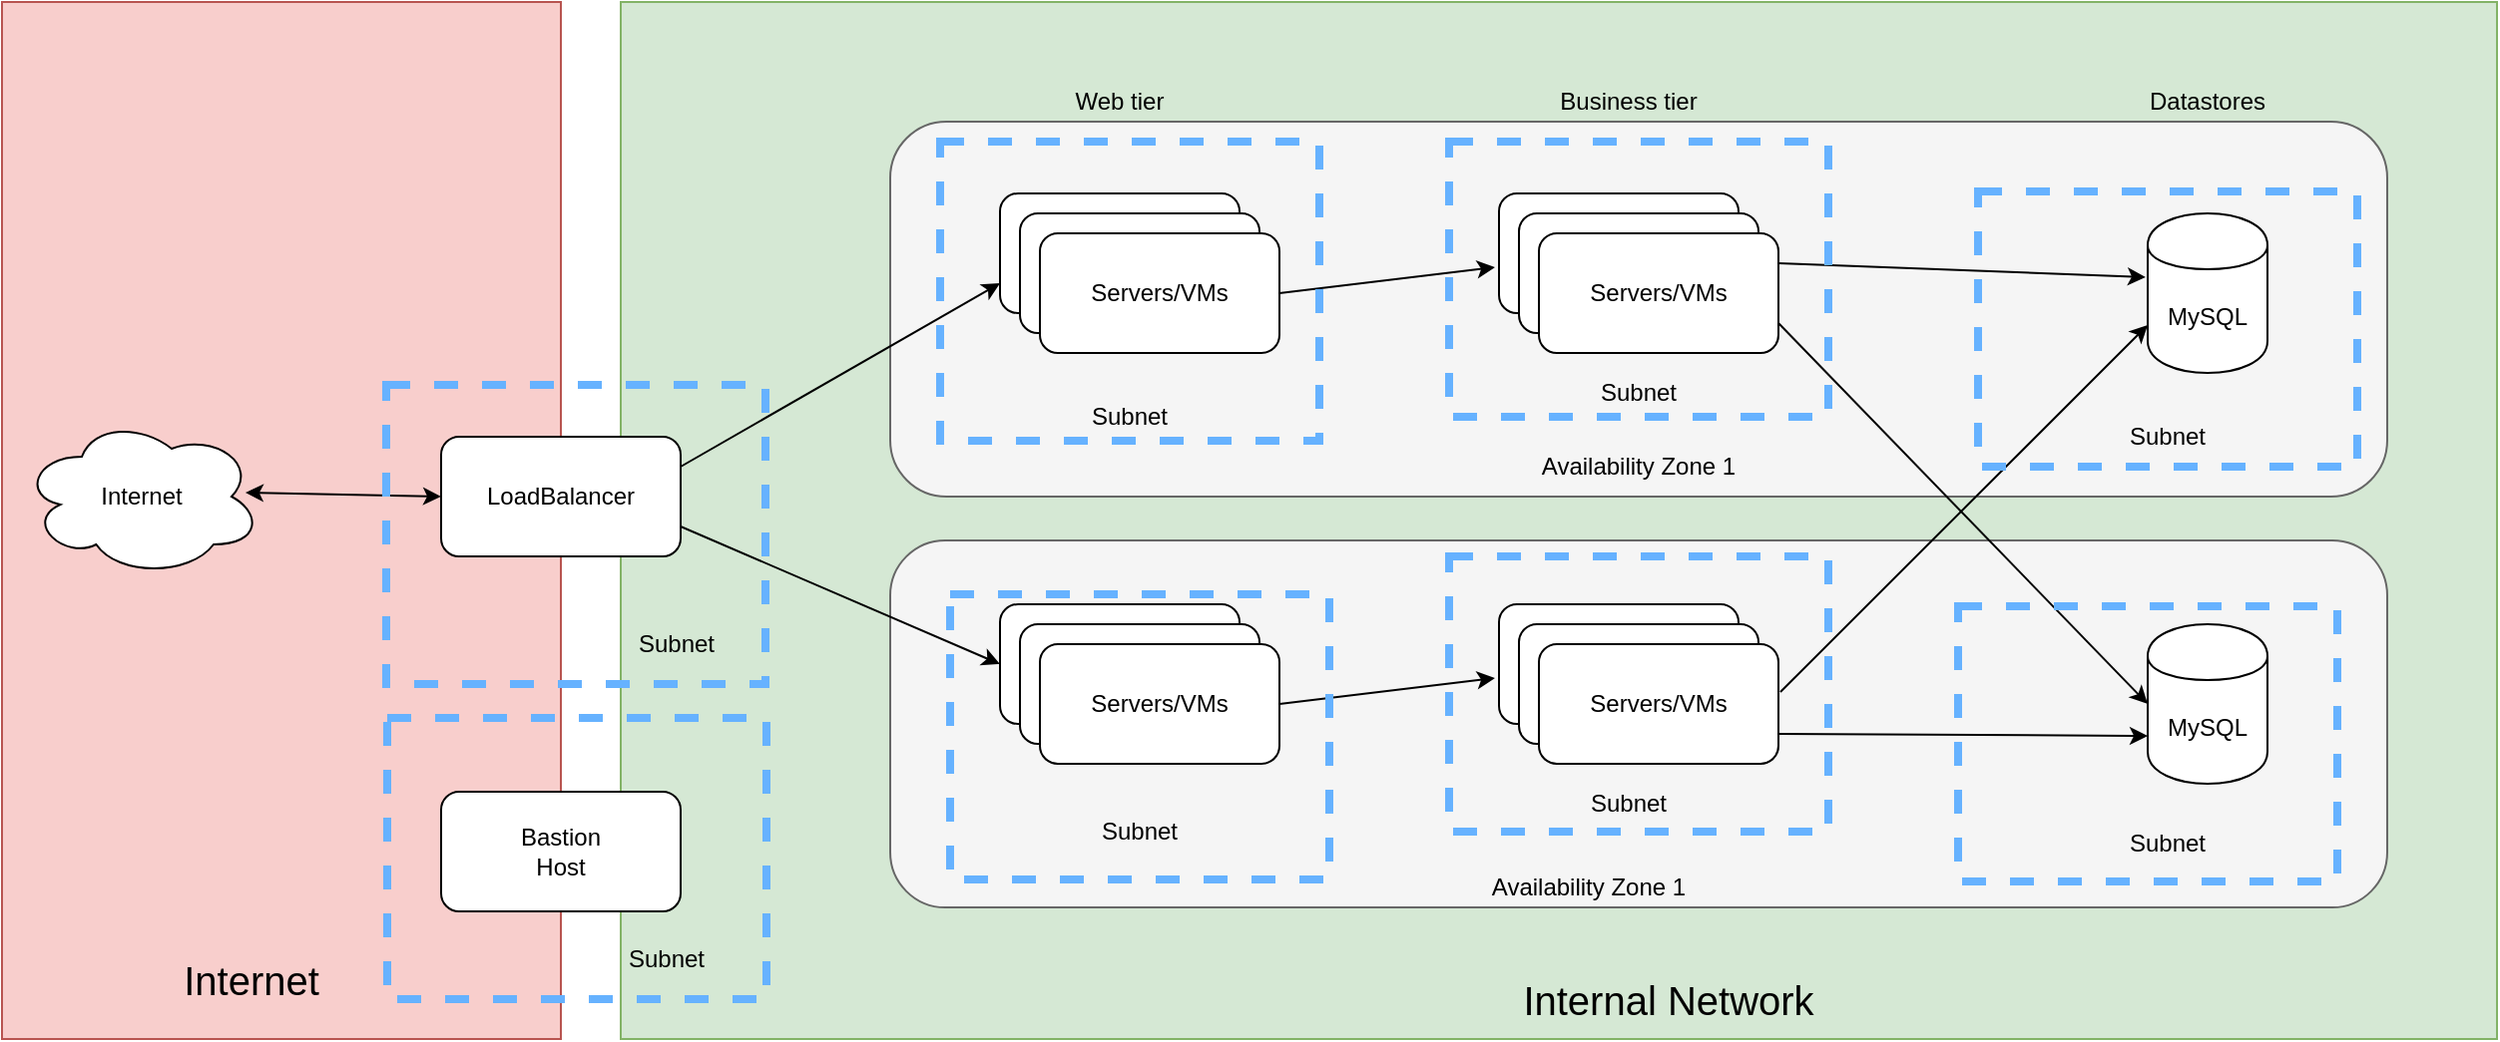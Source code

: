<mxfile version="12.2.2" type="device" pages="1"><diagram id="VNUok8skFLnJ7xhBNB8m" name="Page-1"><mxGraphModel dx="1408" dy="802" grid="1" gridSize="10" guides="1" tooltips="1" connect="1" arrows="1" fold="1" page="1" pageScale="1" pageWidth="850" pageHeight="1100" math="0" shadow="0"><root><mxCell id="0"/><mxCell id="1" parent="0"/><mxCell id="DwAmPATilnn_w57PiXnW-4" value="" style="rounded=0;whiteSpace=wrap;html=1;fillColor=#d5e8d4;strokeColor=#82b366;" vertex="1" parent="1"><mxGeometry x="320" y="30" width="940" height="520" as="geometry"/></mxCell><mxCell id="DwAmPATilnn_w57PiXnW-2" value="" style="rounded=0;whiteSpace=wrap;html=1;fillColor=#f8cecc;strokeColor=#b85450;" vertex="1" parent="1"><mxGeometry x="10" y="30" width="280" height="520" as="geometry"/></mxCell><mxCell id="z1BXoBs8MxJz5iU_pHqx-36" value="" style="rounded=1;whiteSpace=wrap;html=1;fillColor=#f5f5f5;strokeColor=#666666;fontColor=#333333;" parent="1" vertex="1"><mxGeometry x="455" y="90" width="750" height="188" as="geometry"/></mxCell><mxCell id="z1BXoBs8MxJz5iU_pHqx-1" value="Internet" style="ellipse;shape=cloud;whiteSpace=wrap;html=1;" parent="1" vertex="1"><mxGeometry x="20" y="238" width="120" height="80" as="geometry"/></mxCell><mxCell id="z1BXoBs8MxJz5iU_pHqx-2" value="LoadBalancer" style="rounded=1;whiteSpace=wrap;html=1;" parent="1" vertex="1"><mxGeometry x="230" y="248" width="120" height="60" as="geometry"/></mxCell><mxCell id="z1BXoBs8MxJz5iU_pHqx-3" value="Servers/VMs" style="rounded=1;whiteSpace=wrap;html=1;" parent="1" vertex="1"><mxGeometry x="510" y="126" width="120" height="60" as="geometry"/></mxCell><mxCell id="z1BXoBs8MxJz5iU_pHqx-4" value="Web tier" style="text;html=1;strokeColor=none;fillColor=none;align=center;verticalAlign=middle;whiteSpace=wrap;rounded=0;" parent="1" vertex="1"><mxGeometry x="530" y="70" width="80" height="20" as="geometry"/></mxCell><mxCell id="z1BXoBs8MxJz5iU_pHqx-5" value="Servers/VMs" style="rounded=1;whiteSpace=wrap;html=1;" parent="1" vertex="1"><mxGeometry x="520" y="136" width="120" height="60" as="geometry"/></mxCell><mxCell id="z1BXoBs8MxJz5iU_pHqx-6" value="Servers/VMs" style="rounded=1;whiteSpace=wrap;html=1;" parent="1" vertex="1"><mxGeometry x="530" y="146" width="120" height="60" as="geometry"/></mxCell><mxCell id="z1BXoBs8MxJz5iU_pHqx-7" value="Business tier" style="text;html=1;strokeColor=none;fillColor=none;align=center;verticalAlign=middle;whiteSpace=wrap;rounded=0;" parent="1" vertex="1"><mxGeometry x="780" y="70" width="90" height="20" as="geometry"/></mxCell><mxCell id="z1BXoBs8MxJz5iU_pHqx-9" value="Servers/VMs" style="rounded=1;whiteSpace=wrap;html=1;" parent="1" vertex="1"><mxGeometry x="760" y="126" width="120" height="60" as="geometry"/></mxCell><mxCell id="z1BXoBs8MxJz5iU_pHqx-10" value="Servers/VMs" style="rounded=1;whiteSpace=wrap;html=1;" parent="1" vertex="1"><mxGeometry x="770" y="136" width="120" height="60" as="geometry"/></mxCell><mxCell id="z1BXoBs8MxJz5iU_pHqx-11" value="Servers/VMs" style="rounded=1;whiteSpace=wrap;html=1;" parent="1" vertex="1"><mxGeometry x="780" y="146" width="120" height="60" as="geometry"/></mxCell><mxCell id="z1BXoBs8MxJz5iU_pHqx-12" value="Datastores" style="text;html=1;strokeColor=none;fillColor=none;align=center;verticalAlign=middle;whiteSpace=wrap;rounded=0;" parent="1" vertex="1"><mxGeometry x="1070" y="70" width="90" height="20" as="geometry"/></mxCell><mxCell id="z1BXoBs8MxJz5iU_pHqx-13" value="MySQL&lt;span style=&quot;color: rgba(0 , 0 , 0 , 0) ; font-family: &amp;#34;helvetica&amp;#34; , &amp;#34;arial&amp;#34; , sans-serif ; font-size: 0px ; white-space: nowrap&quot;&gt;%3CmxGraphModel%3E%3Croot%3E%3CmxCell%20id%3D%220%22%2F%3E%3CmxCell%20id%3D%221%22%20parent%3D%220%22%2F%3E%3CmxCell%20id%3D%222%22%20value%3D%22Business%20tier%22%20style%3D%22text%3Bhtml%3D1%3BstrokeColor%3Dnone%3BfillColor%3Dnone%3Balign%3Dcenter%3BverticalAlign%3Dmiddle%3BwhiteSpace%3Dwrap%3Brounded%3D0%3B%22%20vertex%3D%221%22%20parent%3D%221%22%3E%3CmxGeometry%20x%3D%22780%22%20y%3D%2270%22%20width%3D%2290%22%20height%3D%2220%22%20as%3D%22geometry%22%2F%3E%3C%2FmxCell%3E%3C%2Froot%3E%3C%2FmxGraphModel%3E&lt;/span&gt;" style="shape=cylinder;whiteSpace=wrap;html=1;boundedLbl=1;backgroundOutline=1;" parent="1" vertex="1"><mxGeometry x="1085" y="136" width="60" height="80" as="geometry"/></mxCell><mxCell id="z1BXoBs8MxJz5iU_pHqx-37" value="Availability Zone 1" style="text;html=1;strokeColor=none;fillColor=none;align=center;verticalAlign=middle;whiteSpace=wrap;rounded=0;" parent="1" vertex="1"><mxGeometry x="775" y="253" width="110" height="20" as="geometry"/></mxCell><mxCell id="z1BXoBs8MxJz5iU_pHqx-39" value="" style="endArrow=classic;html=1;exitX=1;exitY=0.5;exitDx=0;exitDy=0;entryX=-0.017;entryY=0.617;entryDx=0;entryDy=0;entryPerimeter=0;" parent="1" source="z1BXoBs8MxJz5iU_pHqx-6" target="z1BXoBs8MxJz5iU_pHqx-9" edge="1"><mxGeometry width="50" height="50" relative="1" as="geometry"><mxPoint x="910" y="370" as="sourcePoint"/><mxPoint x="960" y="320" as="targetPoint"/></mxGeometry></mxCell><mxCell id="z1BXoBs8MxJz5iU_pHqx-40" value="" style="endArrow=classic;html=1;exitX=1;exitY=0.25;exitDx=0;exitDy=0;entryX=-0.017;entryY=0.4;entryDx=0;entryDy=0;entryPerimeter=0;" parent="1" source="z1BXoBs8MxJz5iU_pHqx-11" target="z1BXoBs8MxJz5iU_pHqx-13" edge="1"><mxGeometry width="50" height="50" relative="1" as="geometry"><mxPoint x="1080" y="370" as="sourcePoint"/><mxPoint x="1130" y="320" as="targetPoint"/></mxGeometry></mxCell><mxCell id="z1BXoBs8MxJz5iU_pHqx-41" value="" style="rounded=1;whiteSpace=wrap;html=1;fillColor=#f5f5f5;strokeColor=#666666;fontColor=#333333;" parent="1" vertex="1"><mxGeometry x="455" y="300" width="750" height="184" as="geometry"/></mxCell><mxCell id="z1BXoBs8MxJz5iU_pHqx-42" value="Servers/VMs" style="rounded=1;whiteSpace=wrap;html=1;" parent="1" vertex="1"><mxGeometry x="510" y="332" width="120" height="60" as="geometry"/></mxCell><mxCell id="z1BXoBs8MxJz5iU_pHqx-43" value="Servers/VMs" style="rounded=1;whiteSpace=wrap;html=1;" parent="1" vertex="1"><mxGeometry x="520" y="342" width="120" height="60" as="geometry"/></mxCell><mxCell id="z1BXoBs8MxJz5iU_pHqx-44" value="Servers/VMs" style="rounded=1;whiteSpace=wrap;html=1;" parent="1" vertex="1"><mxGeometry x="530" y="352" width="120" height="60" as="geometry"/></mxCell><mxCell id="z1BXoBs8MxJz5iU_pHqx-45" value="Servers/VMs" style="rounded=1;whiteSpace=wrap;html=1;" parent="1" vertex="1"><mxGeometry x="760" y="332" width="120" height="60" as="geometry"/></mxCell><mxCell id="z1BXoBs8MxJz5iU_pHqx-46" value="Servers/VMs" style="rounded=1;whiteSpace=wrap;html=1;" parent="1" vertex="1"><mxGeometry x="770" y="342" width="120" height="60" as="geometry"/></mxCell><mxCell id="z1BXoBs8MxJz5iU_pHqx-47" value="Servers/VMs" style="rounded=1;whiteSpace=wrap;html=1;" parent="1" vertex="1"><mxGeometry x="780" y="352" width="120" height="60" as="geometry"/></mxCell><mxCell id="z1BXoBs8MxJz5iU_pHqx-48" value="MySQL&lt;span style=&quot;color: rgba(0 , 0 , 0 , 0) ; font-family: &amp;#34;helvetica&amp;#34; , &amp;#34;arial&amp;#34; , sans-serif ; font-size: 0px ; white-space: nowrap&quot;&gt;%3CmxGraphModel%3E%3Croot%3E%3CmxCell%20id%3D%220%22%2F%3E%3CmxCell%20id%3D%221%22%20parent%3D%220%22%2F%3E%3CmxCell%20id%3D%222%22%20value%3D%22Business%20tier%22%20style%3D%22text%3Bhtml%3D1%3BstrokeColor%3Dnone%3BfillColor%3Dnone%3Balign%3Dcenter%3BverticalAlign%3Dmiddle%3BwhiteSpace%3Dwrap%3Brounded%3D0%3B%22%20vertex%3D%221%22%20parent%3D%221%22%3E%3CmxGeometry%20x%3D%22780%22%20y%3D%2270%22%20width%3D%2290%22%20height%3D%2220%22%20as%3D%22geometry%22%2F%3E%3C%2FmxCell%3E%3C%2Froot%3E%3C%2FmxGraphModel%3E&lt;/span&gt;" style="shape=cylinder;whiteSpace=wrap;html=1;boundedLbl=1;backgroundOutline=1;" parent="1" vertex="1"><mxGeometry x="1085" y="342" width="60" height="80" as="geometry"/></mxCell><mxCell id="z1BXoBs8MxJz5iU_pHqx-49" value="Availability Zone 1" style="text;html=1;strokeColor=none;fillColor=none;align=center;verticalAlign=middle;whiteSpace=wrap;rounded=0;" parent="1" vertex="1"><mxGeometry x="750" y="464" width="110" height="20" as="geometry"/></mxCell><mxCell id="z1BXoBs8MxJz5iU_pHqx-50" value="" style="endArrow=classic;html=1;exitX=1;exitY=0.5;exitDx=0;exitDy=0;entryX=-0.017;entryY=0.617;entryDx=0;entryDy=0;entryPerimeter=0;" parent="1" source="z1BXoBs8MxJz5iU_pHqx-44" target="z1BXoBs8MxJz5iU_pHqx-45" edge="1"><mxGeometry width="50" height="50" relative="1" as="geometry"><mxPoint x="910" y="576" as="sourcePoint"/><mxPoint x="960" y="526" as="targetPoint"/></mxGeometry></mxCell><mxCell id="z1BXoBs8MxJz5iU_pHqx-51" value="" style="endArrow=classic;html=1;exitX=1;exitY=0.75;exitDx=0;exitDy=0;entryX=0;entryY=0.7;entryDx=0;entryDy=0;" parent="1" source="z1BXoBs8MxJz5iU_pHqx-47" target="z1BXoBs8MxJz5iU_pHqx-48" edge="1"><mxGeometry width="50" height="50" relative="1" as="geometry"><mxPoint x="1080" y="576" as="sourcePoint"/><mxPoint x="1130" y="526" as="targetPoint"/></mxGeometry></mxCell><mxCell id="z1BXoBs8MxJz5iU_pHqx-52" value="" style="endArrow=classic;html=1;exitX=1;exitY=0.75;exitDx=0;exitDy=0;entryX=0;entryY=0.5;entryDx=0;entryDy=0;" parent="1" source="z1BXoBs8MxJz5iU_pHqx-11" target="z1BXoBs8MxJz5iU_pHqx-48" edge="1"><mxGeometry width="50" height="50" relative="1" as="geometry"><mxPoint x="1010" y="250" as="sourcePoint"/><mxPoint x="1060" y="200" as="targetPoint"/></mxGeometry></mxCell><mxCell id="z1BXoBs8MxJz5iU_pHqx-53" value="" style="endArrow=classic;html=1;exitX=1.008;exitY=0.4;exitDx=0;exitDy=0;exitPerimeter=0;entryX=0;entryY=0.7;entryDx=0;entryDy=0;" parent="1" source="z1BXoBs8MxJz5iU_pHqx-47" target="z1BXoBs8MxJz5iU_pHqx-13" edge="1"><mxGeometry width="50" height="50" relative="1" as="geometry"><mxPoint x="940" y="360" as="sourcePoint"/><mxPoint x="990" y="310" as="targetPoint"/></mxGeometry></mxCell><mxCell id="z1BXoBs8MxJz5iU_pHqx-54" value="" style="endArrow=classic;html=1;entryX=0;entryY=0.75;entryDx=0;entryDy=0;exitX=1;exitY=0.25;exitDx=0;exitDy=0;" parent="1" source="z1BXoBs8MxJz5iU_pHqx-2" target="z1BXoBs8MxJz5iU_pHqx-3" edge="1"><mxGeometry width="50" height="50" relative="1" as="geometry"><mxPoint x="380" y="220" as="sourcePoint"/><mxPoint x="430" y="170" as="targetPoint"/></mxGeometry></mxCell><mxCell id="z1BXoBs8MxJz5iU_pHqx-55" value="" style="endArrow=classic;html=1;exitX=1;exitY=0.75;exitDx=0;exitDy=0;entryX=0;entryY=0.5;entryDx=0;entryDy=0;" parent="1" source="z1BXoBs8MxJz5iU_pHqx-2" target="z1BXoBs8MxJz5iU_pHqx-42" edge="1"><mxGeometry width="50" height="50" relative="1" as="geometry"><mxPoint x="380" y="420" as="sourcePoint"/><mxPoint x="430" y="370" as="targetPoint"/></mxGeometry></mxCell><mxCell id="z1BXoBs8MxJz5iU_pHqx-56" value="" style="endArrow=classic;startArrow=classic;html=1;exitX=0.933;exitY=0.475;exitDx=0;exitDy=0;exitPerimeter=0;entryX=0;entryY=0.5;entryDx=0;entryDy=0;" parent="1" source="z1BXoBs8MxJz5iU_pHqx-1" target="z1BXoBs8MxJz5iU_pHqx-2" edge="1"><mxGeometry width="50" height="50" relative="1" as="geometry"><mxPoint x="170" y="400" as="sourcePoint"/><mxPoint x="220" y="350" as="targetPoint"/></mxGeometry></mxCell><mxCell id="DwAmPATilnn_w57PiXnW-1" value="Bastion&lt;br&gt;Host" style="rounded=1;whiteSpace=wrap;html=1;" vertex="1" parent="1"><mxGeometry x="230" y="426" width="120" height="60" as="geometry"/></mxCell><mxCell id="DwAmPATilnn_w57PiXnW-3" value="&lt;font style=&quot;font-size: 20px&quot;&gt;Internet&lt;/font&gt;" style="text;html=1;strokeColor=none;fillColor=none;align=center;verticalAlign=middle;whiteSpace=wrap;rounded=0;" vertex="1" parent="1"><mxGeometry x="50" y="510" width="170" height="20" as="geometry"/></mxCell><mxCell id="DwAmPATilnn_w57PiXnW-5" value="&lt;font style=&quot;font-size: 20px&quot;&gt;Internal Network&lt;/font&gt;" style="text;html=1;strokeColor=none;fillColor=none;align=center;verticalAlign=middle;whiteSpace=wrap;rounded=0;" vertex="1" parent="1"><mxGeometry x="760" y="520" width="170" height="20" as="geometry"/></mxCell><mxCell id="DwAmPATilnn_w57PiXnW-7" value="" style="rounded=0;whiteSpace=wrap;html=1;dashed=1;fillColor=none;strokeWidth=4;strokeColor=#66B2FF;" vertex="1" parent="1"><mxGeometry x="480" y="100" width="190" height="150" as="geometry"/></mxCell><mxCell id="DwAmPATilnn_w57PiXnW-10" value="Subnet" style="text;html=1;strokeColor=none;fillColor=none;align=center;verticalAlign=middle;whiteSpace=wrap;rounded=0;dashed=1;" vertex="1" parent="1"><mxGeometry x="530" y="228" width="90" height="20" as="geometry"/></mxCell><mxCell id="DwAmPATilnn_w57PiXnW-11" value="" style="rounded=0;whiteSpace=wrap;html=1;dashed=1;fillColor=none;strokeWidth=4;strokeColor=#66B2FF;" vertex="1" parent="1"><mxGeometry x="485" y="327" width="190" height="143" as="geometry"/></mxCell><mxCell id="DwAmPATilnn_w57PiXnW-12" value="Subnet" style="text;html=1;strokeColor=none;fillColor=none;align=center;verticalAlign=middle;whiteSpace=wrap;rounded=0;dashed=1;" vertex="1" parent="1"><mxGeometry x="535" y="436" width="90" height="20" as="geometry"/></mxCell><mxCell id="DwAmPATilnn_w57PiXnW-13" value="" style="rounded=0;whiteSpace=wrap;html=1;dashed=1;fillColor=none;strokeWidth=4;strokeColor=#66B2FF;" vertex="1" parent="1"><mxGeometry x="735" y="100" width="190" height="138" as="geometry"/></mxCell><mxCell id="DwAmPATilnn_w57PiXnW-14" value="" style="rounded=0;whiteSpace=wrap;html=1;dashed=1;fillColor=none;strokeWidth=4;strokeColor=#66B2FF;" vertex="1" parent="1"><mxGeometry x="735" y="308" width="190" height="138" as="geometry"/></mxCell><mxCell id="DwAmPATilnn_w57PiXnW-15" value="" style="rounded=0;whiteSpace=wrap;html=1;dashed=1;fillColor=none;strokeWidth=4;strokeColor=#66B2FF;" vertex="1" parent="1"><mxGeometry x="1000" y="125" width="190" height="138" as="geometry"/></mxCell><mxCell id="DwAmPATilnn_w57PiXnW-16" value="" style="rounded=0;whiteSpace=wrap;html=1;dashed=1;fillColor=none;strokeWidth=4;strokeColor=#66B2FF;" vertex="1" parent="1"><mxGeometry x="990" y="333" width="190" height="138" as="geometry"/></mxCell><mxCell id="DwAmPATilnn_w57PiXnW-17" value="Subnet" style="text;html=1;strokeColor=none;fillColor=none;align=center;verticalAlign=middle;whiteSpace=wrap;rounded=0;dashed=1;" vertex="1" parent="1"><mxGeometry x="785" y="216" width="90" height="20" as="geometry"/></mxCell><mxCell id="DwAmPATilnn_w57PiXnW-18" value="Subnet" style="text;html=1;strokeColor=none;fillColor=none;align=center;verticalAlign=middle;whiteSpace=wrap;rounded=0;dashed=1;" vertex="1" parent="1"><mxGeometry x="780" y="422" width="90" height="20" as="geometry"/></mxCell><mxCell id="DwAmPATilnn_w57PiXnW-19" value="Subnet" style="text;html=1;strokeColor=none;fillColor=none;align=center;verticalAlign=middle;whiteSpace=wrap;rounded=0;dashed=1;" vertex="1" parent="1"><mxGeometry x="1050" y="238" width="90" height="20" as="geometry"/></mxCell><mxCell id="DwAmPATilnn_w57PiXnW-20" value="Subnet" style="text;html=1;strokeColor=none;fillColor=none;align=center;verticalAlign=middle;whiteSpace=wrap;rounded=0;dashed=1;" vertex="1" parent="1"><mxGeometry x="1050" y="442" width="90" height="20" as="geometry"/></mxCell><mxCell id="DwAmPATilnn_w57PiXnW-21" value="" style="rounded=0;whiteSpace=wrap;html=1;dashed=1;fillColor=none;strokeWidth=4;strokeColor=#66B2FF;" vertex="1" parent="1"><mxGeometry x="202.5" y="222" width="190" height="150" as="geometry"/></mxCell><mxCell id="DwAmPATilnn_w57PiXnW-22" value="" style="rounded=0;whiteSpace=wrap;html=1;dashed=1;fillColor=none;strokeWidth=4;strokeColor=#66B2FF;" vertex="1" parent="1"><mxGeometry x="203" y="389" width="190" height="141" as="geometry"/></mxCell><mxCell id="DwAmPATilnn_w57PiXnW-24" value="Subnet" style="text;html=1;strokeColor=none;fillColor=none;align=center;verticalAlign=middle;whiteSpace=wrap;rounded=0;dashed=1;" vertex="1" parent="1"><mxGeometry x="297.5" y="500" width="90" height="20" as="geometry"/></mxCell><mxCell id="DwAmPATilnn_w57PiXnW-25" value="Subnet" style="text;html=1;strokeColor=none;fillColor=none;align=center;verticalAlign=middle;whiteSpace=wrap;rounded=0;dashed=1;" vertex="1" parent="1"><mxGeometry x="302.5" y="342" width="90" height="20" as="geometry"/></mxCell></root></mxGraphModel></diagram></mxfile>